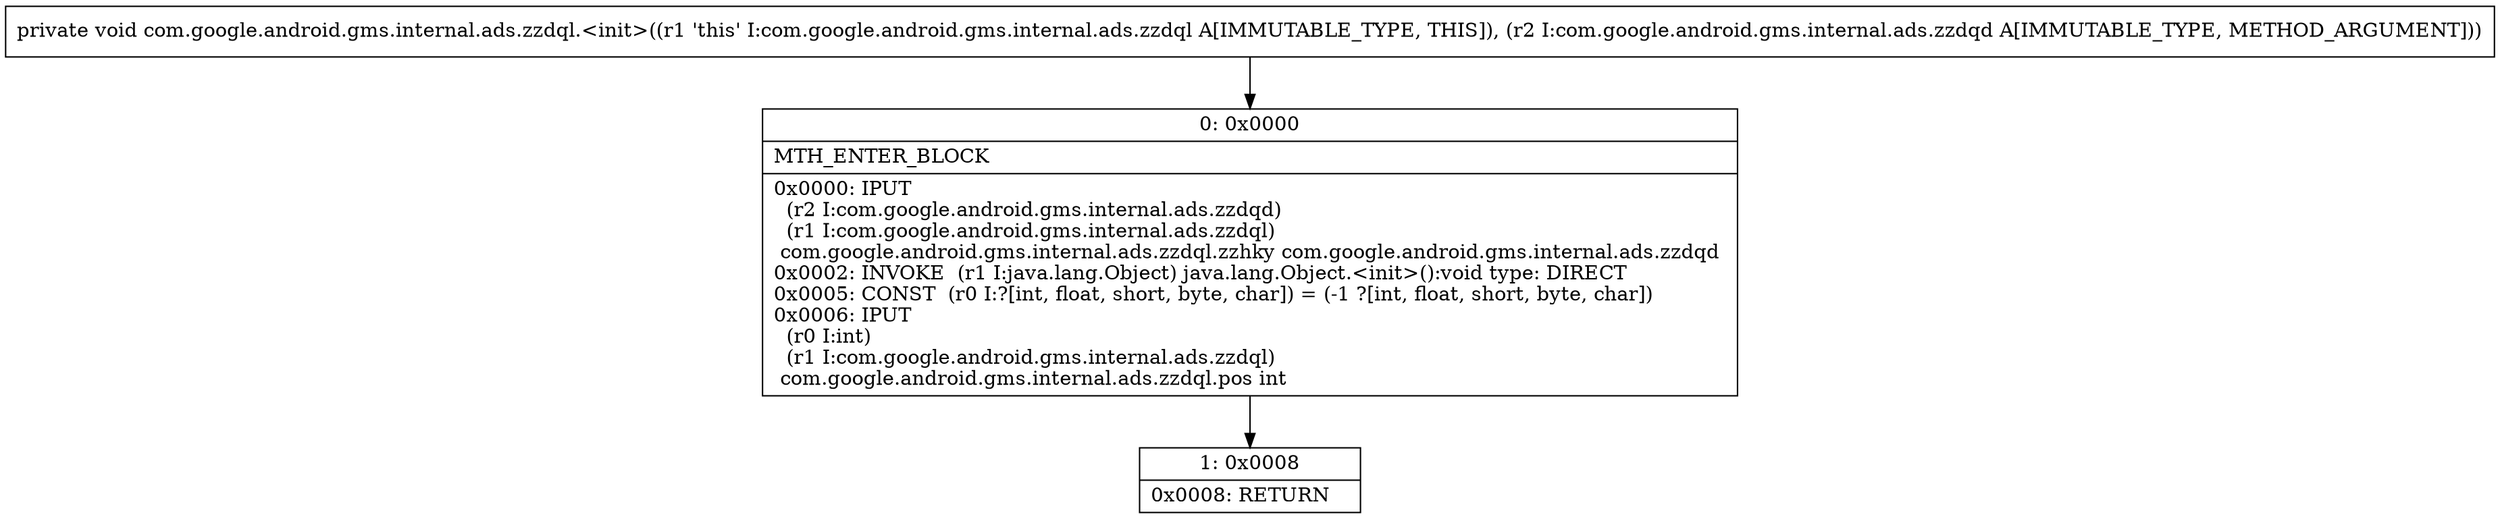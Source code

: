 digraph "CFG forcom.google.android.gms.internal.ads.zzdql.\<init\>(Lcom\/google\/android\/gms\/internal\/ads\/zzdqd;)V" {
Node_0 [shape=record,label="{0\:\ 0x0000|MTH_ENTER_BLOCK\l|0x0000: IPUT  \l  (r2 I:com.google.android.gms.internal.ads.zzdqd)\l  (r1 I:com.google.android.gms.internal.ads.zzdql)\l com.google.android.gms.internal.ads.zzdql.zzhky com.google.android.gms.internal.ads.zzdqd \l0x0002: INVOKE  (r1 I:java.lang.Object) java.lang.Object.\<init\>():void type: DIRECT \l0x0005: CONST  (r0 I:?[int, float, short, byte, char]) = (\-1 ?[int, float, short, byte, char]) \l0x0006: IPUT  \l  (r0 I:int)\l  (r1 I:com.google.android.gms.internal.ads.zzdql)\l com.google.android.gms.internal.ads.zzdql.pos int \l}"];
Node_1 [shape=record,label="{1\:\ 0x0008|0x0008: RETURN   \l}"];
MethodNode[shape=record,label="{private void com.google.android.gms.internal.ads.zzdql.\<init\>((r1 'this' I:com.google.android.gms.internal.ads.zzdql A[IMMUTABLE_TYPE, THIS]), (r2 I:com.google.android.gms.internal.ads.zzdqd A[IMMUTABLE_TYPE, METHOD_ARGUMENT])) }"];
MethodNode -> Node_0;
Node_0 -> Node_1;
}

